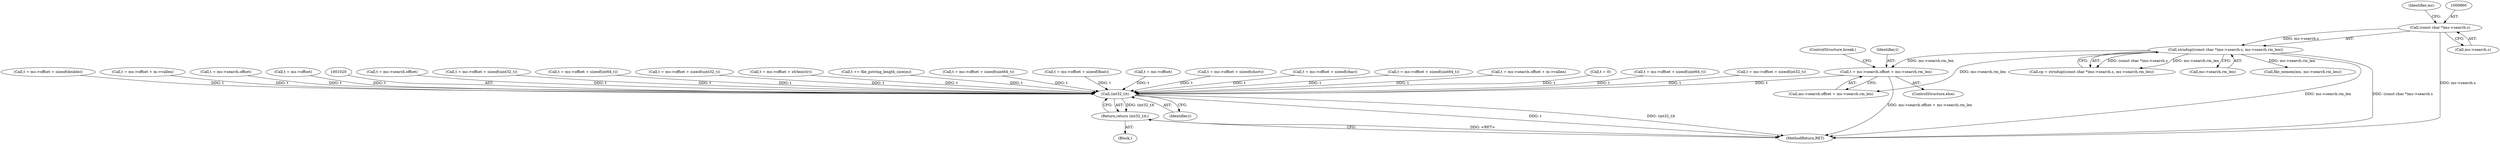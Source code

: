 digraph "0_file_4a284c89d6ef11aca34da65da7d673050a5ea320_5@integer" {
"1000919" [label="(Call,t = ms->search.offset + ms->search.rm_len)"];
"1000858" [label="(Call,strndup((const char *)ms->search.s, ms->search.rm_len))"];
"1000859" [label="(Call,(const char *)ms->search.s)"];
"1001019" [label="(Call,(int32_t)t)"];
"1001018" [label="(Return,return (int32_t)t;)"];
"1000921" [label="(Call,ms->search.offset + ms->search.rm_len)"];
"1001019" [label="(Call,(int32_t)t)"];
"1000104" [label="(Block,)"];
"1000866" [label="(Call,ms->search.rm_len)"];
"1000861" [label="(Call,ms->search.s)"];
"1000911" [label="(Call,t = ms->search.offset)"];
"1000618" [label="(Call,t = ms->offset + sizeof(uint32_t))"];
"1000414" [label="(Call,t = ms->offset + sizeof(int64_t))"];
"1000586" [label="(Call,t = ms->offset + sizeof(uint32_t))"];
"1000932" [label="(ControlStructure,break;)"];
"1000475" [label="(Call,t = ms->offset + strlen(str))"];
"1000558" [label="(Call,t += file_pstring_length_size(m))"];
"1000649" [label="(Call,t = ms->offset + sizeof(uint64_t))"];
"1000856" [label="(Call,cp = strndup((const char *)ms->search.s, ms->search.rm_len))"];
"1000777" [label="(Call,t = ms->offset + sizeof(float))"];
"1000993" [label="(Call,t = ms->offset)"];
"1000265" [label="(Call,t = ms->offset + sizeof(short))"];
"1000920" [label="(Identifier,t)"];
"1000876" [label="(Call,file_oomem(ms, ms->search.rm_len))"];
"1001018" [label="(Return,return (int32_t)t;)"];
"1000858" [label="(Call,strndup((const char *)ms->search.s, ms->search.rm_len))"];
"1001022" [label="(MethodReturn,RET)"];
"1000190" [label="(Call,t = ms->offset + sizeof(char))"];
"1000680" [label="(Call,t = ms->offset + sizeof(uint64_t))"];
"1000918" [label="(ControlStructure,else)"];
"1000859" [label="(Call,(const char *)ms->search.s)"];
"1000966" [label="(Call,t = ms->search.offset + m->vallen)"];
"1000109" [label="(Call,t = 0)"];
"1000868" [label="(Identifier,ms)"];
"1000711" [label="(Call,t = ms->offset + sizeof(uint64_t))"];
"1000341" [label="(Call,t = ms->offset + sizeof(int32_t))"];
"1000843" [label="(Call,t = ms->offset + sizeof(double))"];
"1001021" [label="(Identifier,t)"];
"1000458" [label="(Call,t = ms->offset + m->vallen)"];
"1000958" [label="(Call,t = ms->search.offset)"];
"1000919" [label="(Call,t = ms->search.offset + ms->search.rm_len)"];
"1001002" [label="(Call,t = ms->offset)"];
"1000919" -> "1000918"  [label="AST: "];
"1000919" -> "1000921"  [label="CFG: "];
"1000920" -> "1000919"  [label="AST: "];
"1000921" -> "1000919"  [label="AST: "];
"1000932" -> "1000919"  [label="CFG: "];
"1000919" -> "1001022"  [label="DDG: ms->search.offset + ms->search.rm_len"];
"1000858" -> "1000919"  [label="DDG: ms->search.rm_len"];
"1000919" -> "1001019"  [label="DDG: t"];
"1000858" -> "1000856"  [label="AST: "];
"1000858" -> "1000866"  [label="CFG: "];
"1000859" -> "1000858"  [label="AST: "];
"1000866" -> "1000858"  [label="AST: "];
"1000856" -> "1000858"  [label="CFG: "];
"1000858" -> "1001022"  [label="DDG: ms->search.rm_len"];
"1000858" -> "1001022"  [label="DDG: (const char *)ms->search.s"];
"1000858" -> "1000856"  [label="DDG: (const char *)ms->search.s"];
"1000858" -> "1000856"  [label="DDG: ms->search.rm_len"];
"1000859" -> "1000858"  [label="DDG: ms->search.s"];
"1000858" -> "1000876"  [label="DDG: ms->search.rm_len"];
"1000858" -> "1000921"  [label="DDG: ms->search.rm_len"];
"1000859" -> "1000861"  [label="CFG: "];
"1000860" -> "1000859"  [label="AST: "];
"1000861" -> "1000859"  [label="AST: "];
"1000868" -> "1000859"  [label="CFG: "];
"1000859" -> "1001022"  [label="DDG: ms->search.s"];
"1001019" -> "1001018"  [label="AST: "];
"1001019" -> "1001021"  [label="CFG: "];
"1001020" -> "1001019"  [label="AST: "];
"1001021" -> "1001019"  [label="AST: "];
"1001018" -> "1001019"  [label="CFG: "];
"1001019" -> "1001022"  [label="DDG: t"];
"1001019" -> "1001022"  [label="DDG: (int32_t)t"];
"1001019" -> "1001018"  [label="DDG: (int32_t)t"];
"1001002" -> "1001019"  [label="DDG: t"];
"1000458" -> "1001019"  [label="DDG: t"];
"1000711" -> "1001019"  [label="DDG: t"];
"1000843" -> "1001019"  [label="DDG: t"];
"1000966" -> "1001019"  [label="DDG: t"];
"1000475" -> "1001019"  [label="DDG: t"];
"1000341" -> "1001019"  [label="DDG: t"];
"1000777" -> "1001019"  [label="DDG: t"];
"1000958" -> "1001019"  [label="DDG: t"];
"1000649" -> "1001019"  [label="DDG: t"];
"1000680" -> "1001019"  [label="DDG: t"];
"1000190" -> "1001019"  [label="DDG: t"];
"1000586" -> "1001019"  [label="DDG: t"];
"1000558" -> "1001019"  [label="DDG: t"];
"1000265" -> "1001019"  [label="DDG: t"];
"1000911" -> "1001019"  [label="DDG: t"];
"1000414" -> "1001019"  [label="DDG: t"];
"1000618" -> "1001019"  [label="DDG: t"];
"1000993" -> "1001019"  [label="DDG: t"];
"1000109" -> "1001019"  [label="DDG: t"];
"1001018" -> "1000104"  [label="AST: "];
"1001022" -> "1001018"  [label="CFG: "];
"1001018" -> "1001022"  [label="DDG: <RET>"];
}
